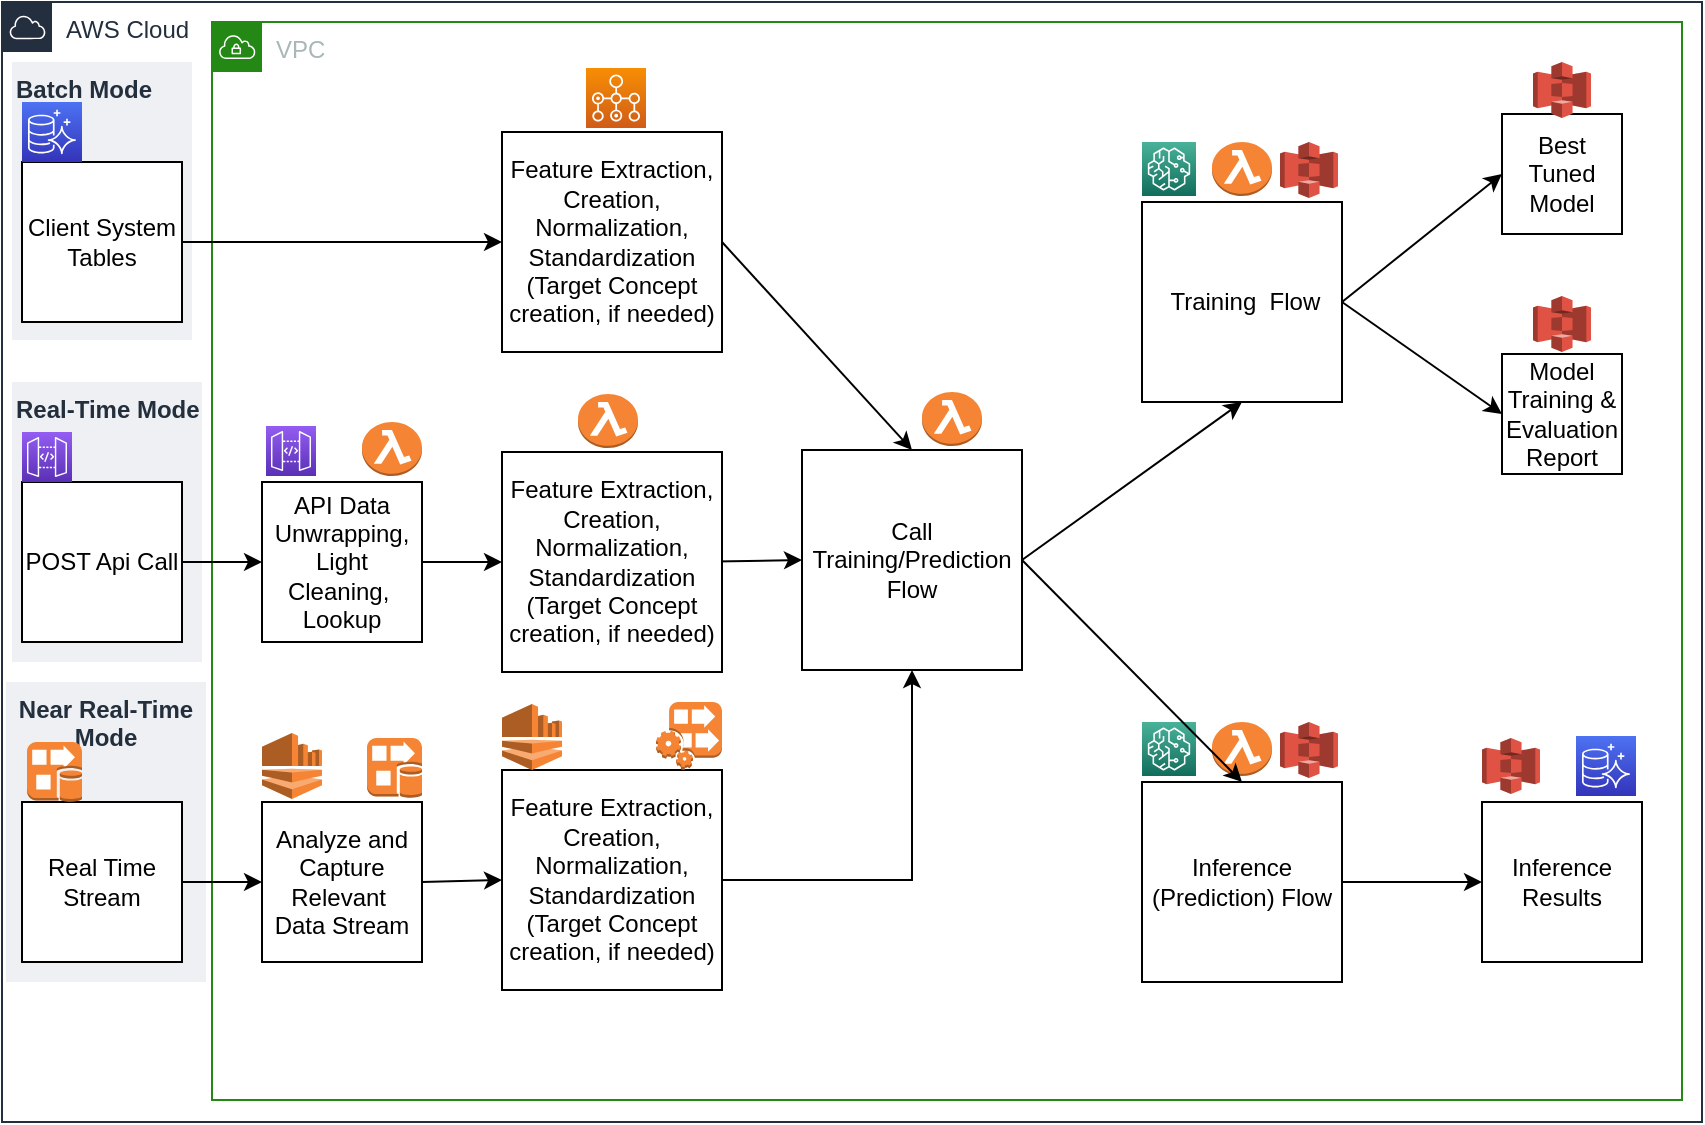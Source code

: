 <mxfile version="13.8.0" pages="3"><diagram id="Us9y9YTdM2beE_Ikb0Vm" name="High_Level_Architecture"><mxGraphModel dx="2272" dy="737" grid="1" gridSize="10" guides="1" tooltips="1" connect="1" arrows="1" fold="1" page="1" pageScale="1" pageWidth="850" pageHeight="1100" math="0" shadow="0"><root><mxCell id="0"/><mxCell id="1" parent="0"/><mxCell id="_UjCREQID3L6z_ovC45w-6" value="Near Real-Time&#10;Mode" style="fillColor=#EFF0F3;strokeColor=none;dashed=0;verticalAlign=top;fontStyle=1;fontColor=#232F3D;align=center;" vertex="1" parent="1"><mxGeometry x="-8" y="420" width="100" height="150" as="geometry"/></mxCell><mxCell id="_UjCREQID3L6z_ovC45w-5" value="Real-Time Mode" style="fillColor=#EFF0F3;strokeColor=none;dashed=0;verticalAlign=top;fontStyle=1;fontColor=#232F3D;align=left;" vertex="1" parent="1"><mxGeometry x="-5" y="270" width="95" height="140" as="geometry"/></mxCell><mxCell id="_UjCREQID3L6z_ovC45w-4" value="Batch Mode" style="fillColor=#EFF0F3;strokeColor=none;dashed=0;verticalAlign=top;fontStyle=1;fontColor=#232F3D;align=left;" vertex="1" parent="1"><mxGeometry x="-5" y="110" width="90" height="139" as="geometry"/></mxCell><mxCell id="y2u95u3pt8acTYQyImHG-38" value="" style="outlineConnect=0;fontColor=#232F3E;gradientColor=#4AB29A;gradientDirection=north;fillColor=#116D5B;strokeColor=#ffffff;dashed=0;verticalLabelPosition=bottom;verticalAlign=top;align=center;html=1;fontSize=12;fontStyle=0;aspect=fixed;shape=mxgraph.aws4.resourceIcon;resIcon=mxgraph.aws4.sagemaker;" vertex="1" parent="1"><mxGeometry x="560" y="440" width="27" height="27" as="geometry"/></mxCell><mxCell id="y2u95u3pt8acTYQyImHG-39" value="" style="outlineConnect=0;dashed=0;verticalLabelPosition=bottom;verticalAlign=top;align=center;html=1;shape=mxgraph.aws3.lambda_function;fillColor=#F58534;gradientColor=none;" vertex="1" parent="1"><mxGeometry x="595" y="440" width="30" height="27" as="geometry"/></mxCell><mxCell id="y2u95u3pt8acTYQyImHG-40" value="" style="outlineConnect=0;dashed=0;verticalLabelPosition=bottom;verticalAlign=top;align=center;html=1;shape=mxgraph.aws3.s3;fillColor=#E05243;gradientColor=none;" vertex="1" parent="1"><mxGeometry x="629" y="440" width="29" height="28" as="geometry"/></mxCell><mxCell id="y2u95u3pt8acTYQyImHG-26" value="VPC" style="points=[[0,0],[0.25,0],[0.5,0],[0.75,0],[1,0],[1,0.25],[1,0.5],[1,0.75],[1,1],[0.75,1],[0.5,1],[0.25,1],[0,1],[0,0.75],[0,0.5],[0,0.25]];outlineConnect=0;gradientColor=none;html=1;whiteSpace=wrap;fontSize=12;fontStyle=0;shape=mxgraph.aws4.group;grIcon=mxgraph.aws4.group_vpc;strokeColor=#248814;fillColor=none;verticalAlign=top;align=left;spacingLeft=30;fontColor=#AAB7B8;dashed=0;" vertex="1" parent="1"><mxGeometry x="95" y="90" width="735" height="539" as="geometry"/></mxCell><mxCell id="y2u95u3pt8acTYQyImHG-1" value="Client System Tables" style="whiteSpace=wrap;html=1;aspect=fixed;" vertex="1" parent="1"><mxGeometry y="160" width="80" height="80" as="geometry"/></mxCell><mxCell id="y2u95u3pt8acTYQyImHG-2" value="POST Api Call" style="whiteSpace=wrap;html=1;aspect=fixed;" vertex="1" parent="1"><mxGeometry y="320" width="80" height="80" as="geometry"/></mxCell><mxCell id="1w-Jisn0N2ySWZoeZB3e-7" style="edgeStyle=orthogonalEdgeStyle;rounded=0;orthogonalLoop=1;jettySize=auto;html=1;exitX=1;exitY=0.5;exitDx=0;exitDy=0;" edge="1" parent="1" source="y2u95u3pt8acTYQyImHG-3" target="1w-Jisn0N2ySWZoeZB3e-4"><mxGeometry relative="1" as="geometry"/></mxCell><mxCell id="y2u95u3pt8acTYQyImHG-3" value="Real Time Stream" style="whiteSpace=wrap;html=1;aspect=fixed;" vertex="1" parent="1"><mxGeometry y="480" width="80" height="80" as="geometry"/></mxCell><mxCell id="y2u95u3pt8acTYQyImHG-4" value="" style="endArrow=classic;html=1;exitX=1;exitY=0.5;exitDx=0;exitDy=0;entryX=0;entryY=0.5;entryDx=0;entryDy=0;" edge="1" parent="1" source="y2u95u3pt8acTYQyImHG-1" target="y2u95u3pt8acTYQyImHG-5"><mxGeometry width="50" height="50" relative="1" as="geometry"><mxPoint x="80" y="230" as="sourcePoint"/><mxPoint x="160" y="200" as="targetPoint"/></mxGeometry></mxCell><mxCell id="y2u95u3pt8acTYQyImHG-5" value="Feature Extraction, Creation, Normalization, Standardization (Target Concept creation, if needed)" style="whiteSpace=wrap;html=1;aspect=fixed;" vertex="1" parent="1"><mxGeometry x="240" y="145" width="110" height="110" as="geometry"/></mxCell><mxCell id="y2u95u3pt8acTYQyImHG-6" value="" style="endArrow=classic;html=1;exitX=1;exitY=0.5;exitDx=0;exitDy=0;" edge="1" parent="1" source="y2u95u3pt8acTYQyImHG-2"><mxGeometry width="50" height="50" relative="1" as="geometry"><mxPoint x="90" y="360" as="sourcePoint"/><mxPoint x="120" y="360" as="targetPoint"/></mxGeometry></mxCell><mxCell id="y2u95u3pt8acTYQyImHG-8" value="API Data Unwrapping,&lt;br&gt;Light Cleaning,&amp;nbsp; Lookup" style="whiteSpace=wrap;html=1;aspect=fixed;" vertex="1" parent="1"><mxGeometry x="120" y="320" width="80" height="80" as="geometry"/></mxCell><mxCell id="y2u95u3pt8acTYQyImHG-9" value="" style="endArrow=classic;html=1;exitX=1;exitY=0.5;exitDx=0;exitDy=0;" edge="1" parent="1" source="y2u95u3pt8acTYQyImHG-8"><mxGeometry width="50" height="50" relative="1" as="geometry"><mxPoint x="200" y="390" as="sourcePoint"/><mxPoint x="240" y="360" as="targetPoint"/></mxGeometry></mxCell><mxCell id="y2u95u3pt8acTYQyImHG-10" value="Feature Extraction, Creation, Normalization, Standardization" style="whiteSpace=wrap;html=1;aspect=fixed;" vertex="1" parent="1"><mxGeometry x="240" y="315" width="90" height="90" as="geometry"/></mxCell><mxCell id="y2u95u3pt8acTYQyImHG-11" value="Call Training/Prediction Flow" style="whiteSpace=wrap;html=1;aspect=fixed;" vertex="1" parent="1"><mxGeometry x="390" y="304" width="110" height="110" as="geometry"/></mxCell><mxCell id="y2u95u3pt8acTYQyImHG-12" value="" style="endArrow=classic;html=1;exitX=1;exitY=0.5;exitDx=0;exitDy=0;entryX=0.5;entryY=0;entryDx=0;entryDy=0;" edge="1" parent="1" source="y2u95u3pt8acTYQyImHG-5" target="y2u95u3pt8acTYQyImHG-11"><mxGeometry width="50" height="50" relative="1" as="geometry"><mxPoint x="350" y="200" as="sourcePoint"/><mxPoint x="400" y="150" as="targetPoint"/></mxGeometry></mxCell><mxCell id="y2u95u3pt8acTYQyImHG-13" value="" style="endArrow=classic;html=1;exitX=1;exitY=0.5;exitDx=0;exitDy=0;entryX=0;entryY=0.5;entryDx=0;entryDy=0;" edge="1" parent="1" source="y2u95u3pt8acTYQyImHG-10" target="y2u95u3pt8acTYQyImHG-11"><mxGeometry width="50" height="50" relative="1" as="geometry"><mxPoint x="330" y="390" as="sourcePoint"/><mxPoint x="380" y="340" as="targetPoint"/></mxGeometry></mxCell><mxCell id="y2u95u3pt8acTYQyImHG-14" value="&amp;nbsp;Training&amp;nbsp; Flow" style="whiteSpace=wrap;html=1;aspect=fixed;" vertex="1" parent="1"><mxGeometry x="560" y="180" width="100" height="100" as="geometry"/></mxCell><mxCell id="y2u95u3pt8acTYQyImHG-15" value="Inference (Prediction) Flow" style="whiteSpace=wrap;html=1;aspect=fixed;" vertex="1" parent="1"><mxGeometry x="560" y="470" width="100" height="100" as="geometry"/></mxCell><mxCell id="y2u95u3pt8acTYQyImHG-16" value="" style="endArrow=classic;html=1;exitX=1;exitY=0.5;exitDx=0;exitDy=0;entryX=0.5;entryY=1;entryDx=0;entryDy=0;" edge="1" parent="1" source="y2u95u3pt8acTYQyImHG-11" target="y2u95u3pt8acTYQyImHG-14"><mxGeometry width="50" height="50" relative="1" as="geometry"><mxPoint x="510" y="360" as="sourcePoint"/><mxPoint x="550" y="330" as="targetPoint"/></mxGeometry></mxCell><mxCell id="y2u95u3pt8acTYQyImHG-17" value="" style="endArrow=classic;html=1;exitX=1;exitY=0.5;exitDx=0;exitDy=0;entryX=0.5;entryY=0;entryDx=0;entryDy=0;" edge="1" parent="1" source="y2u95u3pt8acTYQyImHG-11" target="y2u95u3pt8acTYQyImHG-15"><mxGeometry width="50" height="50" relative="1" as="geometry"><mxPoint x="510" y="400" as="sourcePoint"/><mxPoint x="560" y="350" as="targetPoint"/></mxGeometry></mxCell><mxCell id="y2u95u3pt8acTYQyImHG-18" value="Best Tuned Model" style="whiteSpace=wrap;html=1;aspect=fixed;" vertex="1" parent="1"><mxGeometry x="740" y="136" width="60" height="60" as="geometry"/></mxCell><mxCell id="y2u95u3pt8acTYQyImHG-19" value="Model Training &amp;amp; Evaluation Report" style="whiteSpace=wrap;html=1;aspect=fixed;" vertex="1" parent="1"><mxGeometry x="740" y="256" width="60" height="60" as="geometry"/></mxCell><mxCell id="y2u95u3pt8acTYQyImHG-21" value="" style="endArrow=classic;html=1;exitX=1;exitY=0.5;exitDx=0;exitDy=0;entryX=0;entryY=0.5;entryDx=0;entryDy=0;" edge="1" parent="1" source="y2u95u3pt8acTYQyImHG-14" target="y2u95u3pt8acTYQyImHG-18"><mxGeometry width="50" height="50" relative="1" as="geometry"><mxPoint x="640" y="240" as="sourcePoint"/><mxPoint x="690" y="190" as="targetPoint"/></mxGeometry></mxCell><mxCell id="y2u95u3pt8acTYQyImHG-22" value="" style="endArrow=classic;html=1;exitX=1;exitY=0.5;exitDx=0;exitDy=0;entryX=0;entryY=0.5;entryDx=0;entryDy=0;" edge="1" parent="1" source="y2u95u3pt8acTYQyImHG-14" target="y2u95u3pt8acTYQyImHG-19"><mxGeometry width="50" height="50" relative="1" as="geometry"><mxPoint x="640" y="270" as="sourcePoint"/><mxPoint x="690" y="220" as="targetPoint"/></mxGeometry></mxCell><mxCell id="y2u95u3pt8acTYQyImHG-23" value="Inference Results" style="whiteSpace=wrap;html=1;aspect=fixed;" vertex="1" parent="1"><mxGeometry x="730" y="480" width="80" height="80" as="geometry"/></mxCell><mxCell id="y2u95u3pt8acTYQyImHG-24" value="" style="endArrow=classic;html=1;entryX=0;entryY=0.5;entryDx=0;entryDy=0;exitX=1;exitY=0.5;exitDx=0;exitDy=0;" edge="1" parent="1" source="y2u95u3pt8acTYQyImHG-15" target="y2u95u3pt8acTYQyImHG-23"><mxGeometry width="50" height="50" relative="1" as="geometry"><mxPoint x="640" y="540" as="sourcePoint"/><mxPoint x="690" y="490" as="targetPoint"/></mxGeometry></mxCell><mxCell id="y2u95u3pt8acTYQyImHG-27" value="Feature Extraction, Creation, Normalization, Standardization (Target Concept creation, if needed)" style="whiteSpace=wrap;html=1;aspect=fixed;" vertex="1" parent="1"><mxGeometry x="240" y="305" width="110" height="110" as="geometry"/></mxCell><mxCell id="y2u95u3pt8acTYQyImHG-28" value="" style="outlineConnect=0;fontColor=#232F3E;gradientColor=#945DF2;gradientDirection=north;fillColor=#5A30B5;strokeColor=#ffffff;dashed=0;verticalLabelPosition=bottom;verticalAlign=top;align=center;html=1;fontSize=12;fontStyle=0;aspect=fixed;shape=mxgraph.aws4.resourceIcon;resIcon=mxgraph.aws4.api_gateway;" vertex="1" parent="1"><mxGeometry x="122" y="292" width="25" height="25" as="geometry"/></mxCell><mxCell id="y2u95u3pt8acTYQyImHG-29" value="" style="outlineConnect=0;dashed=0;verticalLabelPosition=bottom;verticalAlign=top;align=center;html=1;shape=mxgraph.aws3.lambda_function;fillColor=#F58534;gradientColor=none;" vertex="1" parent="1"><mxGeometry x="170" y="290" width="30" height="27" as="geometry"/></mxCell><mxCell id="y2u95u3pt8acTYQyImHG-32" value="" style="outlineConnect=0;fontColor=#232F3E;gradientColor=#F78E04;gradientDirection=north;fillColor=#D05C17;strokeColor=#ffffff;dashed=0;verticalLabelPosition=bottom;verticalAlign=top;align=center;html=1;fontSize=12;fontStyle=0;aspect=fixed;shape=mxgraph.aws4.resourceIcon;resIcon=mxgraph.aws4.batch;" vertex="1" parent="1"><mxGeometry x="282" y="113" width="30" height="30" as="geometry"/></mxCell><mxCell id="y2u95u3pt8acTYQyImHG-33" value="" style="outlineConnect=0;dashed=0;verticalLabelPosition=bottom;verticalAlign=top;align=center;html=1;shape=mxgraph.aws3.lambda_function;fillColor=#F58534;gradientColor=none;" vertex="1" parent="1"><mxGeometry x="278" y="276" width="30" height="27" as="geometry"/></mxCell><mxCell id="y2u95u3pt8acTYQyImHG-34" value="" style="outlineConnect=0;dashed=0;verticalLabelPosition=bottom;verticalAlign=top;align=center;html=1;shape=mxgraph.aws3.lambda_function;fillColor=#F58534;gradientColor=none;" vertex="1" parent="1"><mxGeometry x="450" y="275" width="30" height="27" as="geometry"/></mxCell><mxCell id="y2u95u3pt8acTYQyImHG-35" value="" style="outlineConnect=0;fontColor=#232F3E;gradientColor=#4AB29A;gradientDirection=north;fillColor=#116D5B;strokeColor=#ffffff;dashed=0;verticalLabelPosition=bottom;verticalAlign=top;align=center;html=1;fontSize=12;fontStyle=0;aspect=fixed;shape=mxgraph.aws4.resourceIcon;resIcon=mxgraph.aws4.sagemaker;" vertex="1" parent="1"><mxGeometry x="560" y="150" width="27" height="27" as="geometry"/></mxCell><mxCell id="y2u95u3pt8acTYQyImHG-36" value="" style="outlineConnect=0;dashed=0;verticalLabelPosition=bottom;verticalAlign=top;align=center;html=1;shape=mxgraph.aws3.lambda_function;fillColor=#F58534;gradientColor=none;" vertex="1" parent="1"><mxGeometry x="595" y="150" width="30" height="27" as="geometry"/></mxCell><mxCell id="y2u95u3pt8acTYQyImHG-37" value="" style="outlineConnect=0;dashed=0;verticalLabelPosition=bottom;verticalAlign=top;align=center;html=1;shape=mxgraph.aws3.s3;fillColor=#E05243;gradientColor=none;" vertex="1" parent="1"><mxGeometry x="629" y="150" width="29" height="28" as="geometry"/></mxCell><mxCell id="y2u95u3pt8acTYQyImHG-44" value="" style="outlineConnect=0;dashed=0;verticalLabelPosition=bottom;verticalAlign=top;align=center;html=1;shape=mxgraph.aws3.s3;fillColor=#E05243;gradientColor=none;" vertex="1" parent="1"><mxGeometry x="755.5" y="110" width="29" height="28" as="geometry"/></mxCell><mxCell id="y2u95u3pt8acTYQyImHG-45" value="" style="outlineConnect=0;dashed=0;verticalLabelPosition=bottom;verticalAlign=top;align=center;html=1;shape=mxgraph.aws3.s3;fillColor=#E05243;gradientColor=none;" vertex="1" parent="1"><mxGeometry x="755.5" y="227" width="29" height="28" as="geometry"/></mxCell><mxCell id="y2u95u3pt8acTYQyImHG-46" value="" style="outlineConnect=0;fontColor=#232F3E;gradientColor=#4D72F3;gradientDirection=north;fillColor=#3334B9;strokeColor=#ffffff;dashed=0;verticalLabelPosition=bottom;verticalAlign=top;align=center;html=1;fontSize=12;fontStyle=0;aspect=fixed;shape=mxgraph.aws4.resourceIcon;resIcon=mxgraph.aws4.aurora;" vertex="1" parent="1"><mxGeometry x="777" y="447" width="30" height="30" as="geometry"/></mxCell><mxCell id="y2u95u3pt8acTYQyImHG-47" value="" style="outlineConnect=0;dashed=0;verticalLabelPosition=bottom;verticalAlign=top;align=center;html=1;shape=mxgraph.aws3.s3;fillColor=#E05243;gradientColor=none;" vertex="1" parent="1"><mxGeometry x="730" y="448" width="29" height="28" as="geometry"/></mxCell><mxCell id="1w-Jisn0N2ySWZoeZB3e-2" value="" style="outlineConnect=0;fontColor=#232F3E;gradientColor=#945DF2;gradientDirection=north;fillColor=#5A30B5;strokeColor=#ffffff;dashed=0;verticalLabelPosition=bottom;verticalAlign=top;align=center;html=1;fontSize=12;fontStyle=0;aspect=fixed;shape=mxgraph.aws4.resourceIcon;resIcon=mxgraph.aws4.api_gateway;" vertex="1" parent="1"><mxGeometry y="295" width="25" height="25" as="geometry"/></mxCell><mxCell id="1w-Jisn0N2ySWZoeZB3e-3" value="" style="outlineConnect=0;fontColor=#232F3E;gradientColor=#4D72F3;gradientDirection=north;fillColor=#3334B9;strokeColor=#ffffff;dashed=0;verticalLabelPosition=bottom;verticalAlign=top;align=center;html=1;fontSize=12;fontStyle=0;aspect=fixed;shape=mxgraph.aws4.resourceIcon;resIcon=mxgraph.aws4.aurora;" vertex="1" parent="1"><mxGeometry y="130" width="30" height="30" as="geometry"/></mxCell><mxCell id="1w-Jisn0N2ySWZoeZB3e-4" value="Analyze and Capture Relevant&amp;nbsp; Data Stream" style="whiteSpace=wrap;html=1;aspect=fixed;" vertex="1" parent="1"><mxGeometry x="120" y="480" width="80" height="80" as="geometry"/></mxCell><mxCell id="1w-Jisn0N2ySWZoeZB3e-12" style="edgeStyle=orthogonalEdgeStyle;rounded=0;orthogonalLoop=1;jettySize=auto;html=1;exitX=1;exitY=0.5;exitDx=0;exitDy=0;entryX=0.5;entryY=1;entryDx=0;entryDy=0;" edge="1" parent="1" source="1w-Jisn0N2ySWZoeZB3e-5" target="y2u95u3pt8acTYQyImHG-11"><mxGeometry relative="1" as="geometry"/></mxCell><mxCell id="1w-Jisn0N2ySWZoeZB3e-5" value="Feature Extraction, Creation, Normalization, Standardization (Target Concept creation, if needed)" style="whiteSpace=wrap;html=1;aspect=fixed;" vertex="1" parent="1"><mxGeometry x="240" y="464" width="110" height="110" as="geometry"/></mxCell><mxCell id="1w-Jisn0N2ySWZoeZB3e-14" value="" style="endArrow=classic;html=1;exitX=1;exitY=0.5;exitDx=0;exitDy=0;entryX=0;entryY=0.5;entryDx=0;entryDy=0;" edge="1" parent="1" source="1w-Jisn0N2ySWZoeZB3e-4" target="1w-Jisn0N2ySWZoeZB3e-5"><mxGeometry width="50" height="50" relative="1" as="geometry"><mxPoint x="400" y="330" as="sourcePoint"/><mxPoint x="450" y="280" as="targetPoint"/></mxGeometry></mxCell><mxCell id="1w-Jisn0N2ySWZoeZB3e-15" value="" style="outlineConnect=0;dashed=0;verticalLabelPosition=bottom;verticalAlign=top;align=center;html=1;shape=mxgraph.aws3.kinesis;fillColor=#F58534;gradientColor=none;" vertex="1" parent="1"><mxGeometry x="120" y="445.5" width="30" height="33" as="geometry"/></mxCell><mxCell id="1w-Jisn0N2ySWZoeZB3e-16" value="" style="outlineConnect=0;dashed=0;verticalLabelPosition=bottom;verticalAlign=top;align=center;html=1;shape=mxgraph.aws3.kinesis;fillColor=#F58534;gradientColor=none;" vertex="1" parent="1"><mxGeometry x="240" y="431" width="30" height="33" as="geometry"/></mxCell><mxCell id="1w-Jisn0N2ySWZoeZB3e-17" value="" style="outlineConnect=0;dashed=0;verticalLabelPosition=bottom;verticalAlign=top;align=center;html=1;shape=mxgraph.aws3.kinesis_firehose;fillColor=#F58534;gradientColor=none;" vertex="1" parent="1"><mxGeometry x="2.5" y="450" width="27.5" height="30" as="geometry"/></mxCell><mxCell id="1w-Jisn0N2ySWZoeZB3e-19" value="" style="outlineConnect=0;dashed=0;verticalLabelPosition=bottom;verticalAlign=top;align=center;html=1;shape=mxgraph.aws3.kinesis_firehose;fillColor=#F58534;gradientColor=none;" vertex="1" parent="1"><mxGeometry x="172.5" y="448" width="27.5" height="30" as="geometry"/></mxCell><mxCell id="1w-Jisn0N2ySWZoeZB3e-20" value="" style="outlineConnect=0;dashed=0;verticalLabelPosition=bottom;verticalAlign=top;align=center;html=1;shape=mxgraph.aws3.kinesis_analytics;fillColor=#F58534;gradientColor=none;" vertex="1" parent="1"><mxGeometry x="317" y="430" width="33" height="34" as="geometry"/></mxCell><mxCell id="y2u95u3pt8acTYQyImHG-25" value="AWS Cloud" style="points=[[0,0],[0.25,0],[0.5,0],[0.75,0],[1,0],[1,0.25],[1,0.5],[1,0.75],[1,1],[0.75,1],[0.5,1],[0.25,1],[0,1],[0,0.75],[0,0.5],[0,0.25]];outlineConnect=0;gradientColor=none;html=1;whiteSpace=wrap;fontSize=12;fontStyle=0;shape=mxgraph.aws4.group;grIcon=mxgraph.aws4.group_aws_cloud;strokeColor=#232F3E;fillColor=none;verticalAlign=top;align=left;spacingLeft=30;fontColor=#232F3E;dashed=0;" vertex="1" parent="1"><mxGeometry x="-10" y="80" width="850" height="560" as="geometry"/></mxCell></root></mxGraphModel></diagram><diagram id="s4cKC1AsX5gR9-X_RjWX" name="Training_Flow"><mxGraphModel dx="1422" dy="737" grid="1" gridSize="10" guides="1" tooltips="1" connect="1" arrows="1" fold="1" page="1" pageScale="1" pageWidth="850" pageHeight="1100" math="0" shadow="0"><root><mxCell id="oDVR3FgjN52lTFMu-D5q-0"/><mxCell id="oDVR3FgjN52lTFMu-D5q-1" parent="oDVR3FgjN52lTFMu-D5q-0"/><mxCell id="EOnoh6C6-M6o1zd1Qiv3-0" value="AWS Cloud" style="points=[[0,0],[0.25,0],[0.5,0],[0.75,0],[1,0],[1,0.25],[1,0.5],[1,0.75],[1,1],[0.75,1],[0.5,1],[0.25,1],[0,1],[0,0.75],[0,0.5],[0,0.25]];outlineConnect=0;gradientColor=none;html=1;whiteSpace=wrap;fontSize=12;fontStyle=0;shape=mxgraph.aws4.group;grIcon=mxgraph.aws4.group_aws_cloud_alt;strokeColor=#232F3E;fillColor=none;verticalAlign=top;align=left;spacingLeft=30;fontColor=#232F3E;dashed=0;" vertex="1" parent="oDVR3FgjN52lTFMu-D5q-1"><mxGeometry x="140" width="708" height="820" as="geometry"/></mxCell><mxCell id="gKdf2orZ30HOAZsSfZEj-48" value="VPC" style="points=[[0,0],[0.25,0],[0.5,0],[0.75,0],[1,0],[1,0.25],[1,0.5],[1,0.75],[1,1],[0.75,1],[0.5,1],[0.25,1],[0,1],[0,0.75],[0,0.5],[0,0.25]];outlineConnect=0;gradientColor=none;html=1;whiteSpace=wrap;fontSize=12;fontStyle=0;shape=mxgraph.aws4.group;grIcon=mxgraph.aws4.group_vpc;strokeColor=#248814;fillColor=none;verticalAlign=top;align=left;spacingLeft=30;fontColor=#AAB7B8;dashed=0;" vertex="1" parent="oDVR3FgjN52lTFMu-D5q-1"><mxGeometry x="149" y="30" width="690" height="776" as="geometry"/></mxCell><mxCell id="gKdf2orZ30HOAZsSfZEj-50" value="AWS Step Functions workflow" style="points=[[0,0],[0.25,0],[0.5,0],[0.75,0],[1,0],[1,0.25],[1,0.5],[1,0.75],[1,1],[0.75,1],[0.5,1],[0.25,1],[0,1],[0,0.75],[0,0.5],[0,0.25]];outlineConnect=0;gradientColor=none;html=1;whiteSpace=wrap;fontSize=12;fontStyle=0;shape=mxgraph.aws4.group;grIcon=mxgraph.aws4.group_aws_step_functions_workflow;strokeColor=#CD2264;fillColor=none;verticalAlign=top;align=left;spacingLeft=30;fontColor=#CD2264;dashed=0;" vertex="1" parent="oDVR3FgjN52lTFMu-D5q-1"><mxGeometry x="339" y="86" width="401" height="690" as="geometry"/></mxCell><mxCell id="MCl7Su2pipGwd4twF6H2-0" value="Processed Feature&amp;nbsp; &amp;nbsp; Files" style="whiteSpace=wrap;html=1;aspect=fixed;" vertex="1" parent="oDVR3FgjN52lTFMu-D5q-1"><mxGeometry x="160" y="96" width="80" height="80" as="geometry"/></mxCell><mxCell id="tTsMQqeHUU8gX5ubBNfT-2" value="Call Training Cycle" style="rounded=0;whiteSpace=wrap;html=1;" vertex="1" parent="oDVR3FgjN52lTFMu-D5q-1"><mxGeometry x="359" y="40" width="240" height="40" as="geometry"/></mxCell><mxCell id="tTsMQqeHUU8gX5ubBNfT-4" value="Prepare Feature File for Model Training&amp;nbsp;&lt;br&gt;(Train/Test/Validation Split, Basic Statistics, Sub-Sampling)" style="rounded=0;whiteSpace=wrap;html=1;" vertex="1" parent="oDVR3FgjN52lTFMu-D5q-1"><mxGeometry x="359" y="116" width="240" height="40" as="geometry"/></mxCell><mxCell id="tTsMQqeHUU8gX5ubBNfT-5" value="" style="endArrow=classic;html=1;exitX=0.5;exitY=1;exitDx=0;exitDy=0;" edge="1" parent="oDVR3FgjN52lTFMu-D5q-1" source="tTsMQqeHUU8gX5ubBNfT-2" target="tTsMQqeHUU8gX5ubBNfT-4"><mxGeometry width="50" height="50" relative="1" as="geometry"><mxPoint x="399" y="386" as="sourcePoint"/><mxPoint x="449" y="336" as="targetPoint"/></mxGeometry></mxCell><mxCell id="tTsMQqeHUU8gX5ubBNfT-13" value="Handle Class Imbalance" style="rounded=0;whiteSpace=wrap;html=1;" vertex="1" parent="oDVR3FgjN52lTFMu-D5q-1"><mxGeometry x="359" y="176" width="240" height="40" as="geometry"/></mxCell><mxCell id="tTsMQqeHUU8gX5ubBNfT-14" value="" style="endArrow=classic;html=1;exitX=0.5;exitY=1;exitDx=0;exitDy=0;" edge="1" parent="oDVR3FgjN52lTFMu-D5q-1" source="tTsMQqeHUU8gX5ubBNfT-4" target="tTsMQqeHUU8gX5ubBNfT-13"><mxGeometry width="50" height="50" relative="1" as="geometry"><mxPoint x="449" y="196" as="sourcePoint"/><mxPoint x="499" y="146" as="targetPoint"/></mxGeometry></mxCell><mxCell id="tTsMQqeHUU8gX5ubBNfT-15" value="Feature Ranking &amp;amp; Feature Selection" style="rounded=0;whiteSpace=wrap;html=1;" vertex="1" parent="oDVR3FgjN52lTFMu-D5q-1"><mxGeometry x="359" y="236" width="240" height="40" as="geometry"/></mxCell><mxCell id="tTsMQqeHUU8gX5ubBNfT-16" value="" style="endArrow=classic;html=1;exitX=0.5;exitY=1;exitDx=0;exitDy=0;" edge="1" parent="oDVR3FgjN52lTFMu-D5q-1" source="tTsMQqeHUU8gX5ubBNfT-13" target="tTsMQqeHUU8gX5ubBNfT-15"><mxGeometry width="50" height="50" relative="1" as="geometry"><mxPoint x="449" y="266" as="sourcePoint"/><mxPoint x="499" y="216" as="targetPoint"/></mxGeometry></mxCell><mxCell id="tTsMQqeHUU8gX5ubBNfT-17" value="Feature Rank Report&lt;br&gt;" style="whiteSpace=wrap;html=1;aspect=fixed;" vertex="1" parent="oDVR3FgjN52lTFMu-D5q-1"><mxGeometry x="758" y="225" width="61" height="61" as="geometry"/></mxCell><mxCell id="gKdf2orZ30HOAZsSfZEj-1" value="" style="endArrow=classic;html=1;entryX=0;entryY=0.5;entryDx=0;entryDy=0;exitX=1;exitY=0.5;exitDx=0;exitDy=0;" edge="1" parent="oDVR3FgjN52lTFMu-D5q-1" source="tTsMQqeHUU8gX5ubBNfT-15" target="tTsMQqeHUU8gX5ubBNfT-17"><mxGeometry width="50" height="50" relative="1" as="geometry"><mxPoint x="599" y="286" as="sourcePoint"/><mxPoint x="649" y="236" as="targetPoint"/></mxGeometry></mxCell><mxCell id="gKdf2orZ30HOAZsSfZEj-2" value="" style="fillColor=none;strokeColor=#5A6C86;dashed=1;verticalAlign=top;fontStyle=0;fontColor=#5A6C86;" vertex="1" parent="oDVR3FgjN52lTFMu-D5q-1"><mxGeometry x="359" y="301" width="240" height="140" as="geometry"/></mxCell><mxCell id="gKdf2orZ30HOAZsSfZEj-3" value="Hyper Parameter Tuning" style="rounded=0;whiteSpace=wrap;html=1;" vertex="1" parent="oDVR3FgjN52lTFMu-D5q-1"><mxGeometry x="369" y="336" width="220" height="40" as="geometry"/></mxCell><mxCell id="gKdf2orZ30HOAZsSfZEj-4" value="Evaluate Trained Model on Validation Data" style="rounded=0;whiteSpace=wrap;html=1;" vertex="1" parent="oDVR3FgjN52lTFMu-D5q-1"><mxGeometry x="369" y="396" width="220" height="40" as="geometry"/></mxCell><mxCell id="gKdf2orZ30HOAZsSfZEj-5" value="" style="endArrow=classic;html=1;entryX=0.413;entryY=-0.007;entryDx=0;entryDy=0;entryPerimeter=0;" edge="1" parent="oDVR3FgjN52lTFMu-D5q-1" source="tTsMQqeHUU8gX5ubBNfT-15" target="gKdf2orZ30HOAZsSfZEj-10"><mxGeometry width="50" height="50" relative="1" as="geometry"><mxPoint x="479" y="326" as="sourcePoint"/><mxPoint x="529" y="276" as="targetPoint"/></mxGeometry></mxCell><mxCell id="gKdf2orZ30HOAZsSfZEj-7" value="" style="fillColor=none;strokeColor=#5A6C86;dashed=1;verticalAlign=top;fontStyle=0;fontColor=#5A6C86;" vertex="1" parent="oDVR3FgjN52lTFMu-D5q-1"><mxGeometry x="369" y="308" width="240" height="140" as="geometry"/></mxCell><mxCell id="gKdf2orZ30HOAZsSfZEj-8" value="Hyper Parameter Tuning" style="rounded=0;whiteSpace=wrap;html=1;" vertex="1" parent="oDVR3FgjN52lTFMu-D5q-1"><mxGeometry x="379" y="346" width="220" height="40" as="geometry"/></mxCell><mxCell id="gKdf2orZ30HOAZsSfZEj-9" value="Evaluate Trained Model on Validation Data" style="rounded=0;whiteSpace=wrap;html=1;" vertex="1" parent="oDVR3FgjN52lTFMu-D5q-1"><mxGeometry x="379" y="406" width="220" height="40" as="geometry"/></mxCell><mxCell id="gKdf2orZ30HOAZsSfZEj-10" value="Best Model Selection" style="fillColor=none;strokeColor=#5A6C86;dashed=1;verticalAlign=top;fontStyle=0;fontColor=#5A6C86;" vertex="1" parent="oDVR3FgjN52lTFMu-D5q-1"><mxGeometry x="379" y="316" width="240" height="150" as="geometry"/></mxCell><mxCell id="gKdf2orZ30HOAZsSfZEj-11" value="Hyper Parameter Tuning" style="rounded=0;whiteSpace=wrap;html=1;" vertex="1" parent="oDVR3FgjN52lTFMu-D5q-1"><mxGeometry x="389" y="356" width="220" height="40" as="geometry"/></mxCell><mxCell id="gKdf2orZ30HOAZsSfZEj-12" value="Evaluate Trained Model on Test Data" style="rounded=0;whiteSpace=wrap;html=1;" vertex="1" parent="oDVR3FgjN52lTFMu-D5q-1"><mxGeometry x="389" y="416" width="220" height="40" as="geometry"/></mxCell><mxCell id="gKdf2orZ30HOAZsSfZEj-13" value="Model Training Report" style="whiteSpace=wrap;html=1;aspect=fixed;" vertex="1" parent="oDVR3FgjN52lTFMu-D5q-1"><mxGeometry x="760" y="354" width="60" height="60" as="geometry"/></mxCell><mxCell id="gKdf2orZ30HOAZsSfZEj-15" value="Deploy New Trained Model ?" style="rhombus;whiteSpace=wrap;html=1;" vertex="1" parent="oDVR3FgjN52lTFMu-D5q-1"><mxGeometry x="426" y="556" width="110" height="100" as="geometry"/></mxCell><mxCell id="gKdf2orZ30HOAZsSfZEj-21" value="Production Model Matrix" style="whiteSpace=wrap;html=1;aspect=fixed;" vertex="1" parent="oDVR3FgjN52lTFMu-D5q-1"><mxGeometry x="160" y="565" width="80" height="80" as="geometry"/></mxCell><mxCell id="gKdf2orZ30HOAZsSfZEj-23" value="Evaluate Selected Best Model on Validation Dataset" style="rounded=0;whiteSpace=wrap;html=1;" vertex="1" parent="oDVR3FgjN52lTFMu-D5q-1"><mxGeometry x="359" y="496" width="240" height="40" as="geometry"/></mxCell><mxCell id="gKdf2orZ30HOAZsSfZEj-24" value="" style="endArrow=classic;html=1;exitX=0.417;exitY=1;exitDx=0;exitDy=0;exitPerimeter=0;" edge="1" parent="oDVR3FgjN52lTFMu-D5q-1" source="gKdf2orZ30HOAZsSfZEj-10" target="gKdf2orZ30HOAZsSfZEj-23"><mxGeometry width="50" height="50" relative="1" as="geometry"><mxPoint x="459" y="506" as="sourcePoint"/><mxPoint x="509" y="456" as="targetPoint"/></mxGeometry></mxCell><mxCell id="gKdf2orZ30HOAZsSfZEj-25" value="" style="endArrow=classic;html=1;exitX=0.5;exitY=1;exitDx=0;exitDy=0;" edge="1" parent="oDVR3FgjN52lTFMu-D5q-1" source="gKdf2orZ30HOAZsSfZEj-23" target="gKdf2orZ30HOAZsSfZEj-15"><mxGeometry width="50" height="50" relative="1" as="geometry"><mxPoint x="459" y="586" as="sourcePoint"/><mxPoint x="509" y="536" as="targetPoint"/></mxGeometry></mxCell><mxCell id="gKdf2orZ30HOAZsSfZEj-26" value="Send Notification" style="whiteSpace=wrap;html=1;aspect=fixed;" vertex="1" parent="oDVR3FgjN52lTFMu-D5q-1"><mxGeometry x="636" y="566" width="80" height="80" as="geometry"/></mxCell><mxCell id="gKdf2orZ30HOAZsSfZEj-39" value="" style="endArrow=classic;html=1;entryX=0;entryY=0.5;entryDx=0;entryDy=0;" edge="1" parent="oDVR3FgjN52lTFMu-D5q-1" target="gKdf2orZ30HOAZsSfZEj-26"><mxGeometry relative="1" as="geometry"><mxPoint x="539" y="606" as="sourcePoint"/><mxPoint x="619" y="606" as="targetPoint"/></mxGeometry></mxCell><mxCell id="gKdf2orZ30HOAZsSfZEj-40" value="NO" style="edgeLabel;resizable=0;html=1;align=center;verticalAlign=middle;" connectable="0" vertex="1" parent="gKdf2orZ30HOAZsSfZEj-39"><mxGeometry relative="1" as="geometry"/></mxCell><mxCell id="gKdf2orZ30HOAZsSfZEj-41" value="Archive Current Production Model, Deploy Trained Model to Production, Save New Trained Model Matrix and Details&amp;nbsp;" style="rounded=0;whiteSpace=wrap;html=1;" vertex="1" parent="oDVR3FgjN52lTFMu-D5q-1"><mxGeometry x="359" y="696" width="240" height="40" as="geometry"/></mxCell><mxCell id="gKdf2orZ30HOAZsSfZEj-42" value="" style="endArrow=classic;html=1;entryX=0.5;entryY=0;entryDx=0;entryDy=0;exitX=0.5;exitY=1;exitDx=0;exitDy=0;" edge="1" parent="oDVR3FgjN52lTFMu-D5q-1" source="gKdf2orZ30HOAZsSfZEj-15" target="gKdf2orZ30HOAZsSfZEj-41"><mxGeometry relative="1" as="geometry"><mxPoint x="429" y="656" as="sourcePoint"/><mxPoint x="529" y="656" as="targetPoint"/></mxGeometry></mxCell><mxCell id="gKdf2orZ30HOAZsSfZEj-43" value="YES" style="edgeLabel;resizable=0;html=1;align=center;verticalAlign=middle;" connectable="0" vertex="1" parent="gKdf2orZ30HOAZsSfZEj-42"><mxGeometry relative="1" as="geometry"/></mxCell><mxCell id="gKdf2orZ30HOAZsSfZEj-44" value="New Trained Production Model" style="whiteSpace=wrap;html=1;aspect=fixed;" vertex="1" parent="oDVR3FgjN52lTFMu-D5q-1"><mxGeometry x="756" y="616" width="70" height="70" as="geometry"/></mxCell><mxCell id="gKdf2orZ30HOAZsSfZEj-45" value="New Trained Production Model Details" style="whiteSpace=wrap;html=1;aspect=fixed;" vertex="1" parent="oDVR3FgjN52lTFMu-D5q-1"><mxGeometry x="761" y="724" width="70" height="70" as="geometry"/></mxCell><mxCell id="gKdf2orZ30HOAZsSfZEj-46" value="" style="endArrow=classic;html=1;entryX=0.873;entryY=0.802;entryDx=0;entryDy=0;entryPerimeter=0;exitX=1;exitY=0.5;exitDx=0;exitDy=0;exitPerimeter=0;" edge="1" parent="oDVR3FgjN52lTFMu-D5q-1" source="gKdf2orZ30HOAZsSfZEj-41"><mxGeometry width="50" height="50" relative="1" as="geometry"><mxPoint x="599" y="708" as="sourcePoint"/><mxPoint x="757.084" y="649.6" as="targetPoint"/></mxGeometry></mxCell><mxCell id="gKdf2orZ30HOAZsSfZEj-47" value="" style="endArrow=classic;html=1;entryX=0;entryY=0.5;entryDx=0;entryDy=0;" edge="1" parent="oDVR3FgjN52lTFMu-D5q-1" target="gKdf2orZ30HOAZsSfZEj-45"><mxGeometry width="50" height="50" relative="1" as="geometry"><mxPoint x="599" y="716" as="sourcePoint"/><mxPoint x="649" y="698" as="targetPoint"/></mxGeometry></mxCell><mxCell id="gKdf2orZ30HOAZsSfZEj-49" value="" style="endArrow=classic;html=1;entryX=0;entryY=0.5;entryDx=0;entryDy=0;" edge="1" parent="oDVR3FgjN52lTFMu-D5q-1" target="gKdf2orZ30HOAZsSfZEj-13"><mxGeometry width="50" height="50" relative="1" as="geometry"><mxPoint x="619" y="384" as="sourcePoint"/><mxPoint x="669" y="376" as="targetPoint"/></mxGeometry></mxCell><mxCell id="gKdf2orZ30HOAZsSfZEj-51" value="" style="fillColor=none;strokeColor=#5A6C86;dashed=1;verticalAlign=top;fontStyle=0;fontColor=#5A6C86;" vertex="1" parent="oDVR3FgjN52lTFMu-D5q-1"><mxGeometry x="369" y="308" width="240" height="140" as="geometry"/></mxCell><mxCell id="gKdf2orZ30HOAZsSfZEj-52" value="" style="fillColor=none;strokeColor=#5A6C86;dashed=1;verticalAlign=top;fontStyle=0;fontColor=#5A6C86;" vertex="1" parent="oDVR3FgjN52lTFMu-D5q-1"><mxGeometry x="359" y="301" width="240" height="140" as="geometry"/></mxCell><mxCell id="gKdf2orZ30HOAZsSfZEj-53" value="Best Model Selection" style="fillColor=none;strokeColor=#5A6C86;dashed=1;verticalAlign=top;fontStyle=0;fontColor=#5A6C86;" vertex="1" parent="oDVR3FgjN52lTFMu-D5q-1"><mxGeometry x="379" y="316" width="240" height="150" as="geometry"/></mxCell><mxCell id="f3TnYNAt119hUu4zhSEO-0" value="" style="outlineConnect=0;dashed=0;verticalLabelPosition=bottom;verticalAlign=top;align=center;html=1;shape=mxgraph.aws3.lambda_function;fillColor=#F58534;gradientColor=none;" vertex="1" parent="oDVR3FgjN52lTFMu-D5q-1"><mxGeometry x="585.5" y="30" width="30" height="27" as="geometry"/></mxCell><mxCell id="f3TnYNAt119hUu4zhSEO-1" value="" style="outlineConnect=0;fontColor=#232F3E;gradientColor=#4AB29A;gradientDirection=north;fillColor=#116D5B;strokeColor=#ffffff;dashed=0;verticalLabelPosition=bottom;verticalAlign=top;align=center;html=1;fontSize=12;fontStyle=0;aspect=fixed;shape=mxgraph.aws4.resourceIcon;resIcon=mxgraph.aws4.sagemaker;" vertex="1" parent="oDVR3FgjN52lTFMu-D5q-1"><mxGeometry x="587" y="166" width="27" height="27" as="geometry"/></mxCell><mxCell id="f3TnYNAt119hUu4zhSEO-2" value="" style="outlineConnect=0;dashed=0;verticalLabelPosition=bottom;verticalAlign=top;align=center;html=1;shape=mxgraph.aws3.s3;fillColor=#E05243;gradientColor=none;" vertex="1" parent="oDVR3FgjN52lTFMu-D5q-1"><mxGeometry x="169" y="538" width="29" height="28" as="geometry"/></mxCell><mxCell id="f3TnYNAt119hUu4zhSEO-3" value="" style="outlineConnect=0;fontColor=#232F3E;gradientColor=#4AB29A;gradientDirection=north;fillColor=#116D5B;strokeColor=#ffffff;dashed=0;verticalLabelPosition=bottom;verticalAlign=top;align=center;html=1;fontSize=12;fontStyle=0;aspect=fixed;shape=mxgraph.aws4.resourceIcon;resIcon=mxgraph.aws4.sagemaker;" vertex="1" parent="oDVR3FgjN52lTFMu-D5q-1"><mxGeometry x="586" y="96" width="27" height="27" as="geometry"/></mxCell><mxCell id="f3TnYNAt119hUu4zhSEO-4" value="" style="outlineConnect=0;fontColor=#232F3E;gradientColor=#4AB29A;gradientDirection=north;fillColor=#116D5B;strokeColor=#ffffff;dashed=0;verticalLabelPosition=bottom;verticalAlign=top;align=center;html=1;fontSize=12;fontStyle=0;aspect=fixed;shape=mxgraph.aws4.resourceIcon;resIcon=mxgraph.aws4.sagemaker;" vertex="1" parent="oDVR3FgjN52lTFMu-D5q-1"><mxGeometry x="587" y="225" width="27" height="27" as="geometry"/></mxCell><mxCell id="f3TnYNAt119hUu4zhSEO-5" value="" style="outlineConnect=0;fontColor=#232F3E;gradientColor=#4AB29A;gradientDirection=north;fillColor=#116D5B;strokeColor=#ffffff;dashed=0;verticalLabelPosition=bottom;verticalAlign=top;align=center;html=1;fontSize=12;fontStyle=0;aspect=fixed;shape=mxgraph.aws4.resourceIcon;resIcon=mxgraph.aws4.sagemaker;" vertex="1" parent="oDVR3FgjN52lTFMu-D5q-1"><mxGeometry x="592" y="289" width="27" height="27" as="geometry"/></mxCell><mxCell id="f3TnYNAt119hUu4zhSEO-6" value="" style="outlineConnect=0;fontColor=#232F3E;gradientColor=#4AB29A;gradientDirection=north;fillColor=#116D5B;strokeColor=#ffffff;dashed=0;verticalLabelPosition=bottom;verticalAlign=top;align=center;html=1;fontSize=12;fontStyle=0;aspect=fixed;shape=mxgraph.aws4.resourceIcon;resIcon=mxgraph.aws4.sagemaker;" vertex="1" parent="oDVR3FgjN52lTFMu-D5q-1"><mxGeometry x="592" y="476" width="27" height="27" as="geometry"/></mxCell><mxCell id="f3TnYNAt119hUu4zhSEO-7" value="" style="outlineConnect=0;dashed=0;verticalLabelPosition=bottom;verticalAlign=top;align=center;html=1;shape=mxgraph.aws3.lambda_function;fillColor=#F58534;gradientColor=none;" vertex="1" parent="oDVR3FgjN52lTFMu-D5q-1"><mxGeometry x="489" y="556" width="30" height="27" as="geometry"/></mxCell><mxCell id="f3TnYNAt119hUu4zhSEO-8" value="" style="outlineConnect=0;dashed=0;verticalLabelPosition=bottom;verticalAlign=top;align=center;html=1;shape=mxgraph.aws3.lambda_function;fillColor=#F58534;gradientColor=none;" vertex="1" parent="oDVR3FgjN52lTFMu-D5q-1"><mxGeometry x="590.5" y="669" width="30" height="27" as="geometry"/></mxCell><mxCell id="f3TnYNAt119hUu4zhSEO-9" value="" style="outlineConnect=0;fontColor=#232F3E;gradientColor=#4AB29A;gradientDirection=north;fillColor=#116D5B;strokeColor=#ffffff;dashed=0;verticalLabelPosition=bottom;verticalAlign=top;align=center;html=1;fontSize=12;fontStyle=0;aspect=fixed;shape=mxgraph.aws4.resourceIcon;resIcon=mxgraph.aws4.sagemaker;" vertex="1" parent="oDVR3FgjN52lTFMu-D5q-1"><mxGeometry x="559" y="669" width="27" height="27" as="geometry"/></mxCell><mxCell id="f3TnYNAt119hUu4zhSEO-10" value="" style="outlineConnect=0;dashed=0;verticalLabelPosition=bottom;verticalAlign=top;align=center;html=1;shape=mxgraph.aws3.ses;fillColor=#D9A741;gradientColor=none;" vertex="1" parent="oDVR3FgjN52lTFMu-D5q-1"><mxGeometry x="699" y="554" width="30" height="31" as="geometry"/></mxCell><mxCell id="f3TnYNAt119hUu4zhSEO-11" value="" style="outlineConnect=0;dashed=0;verticalLabelPosition=bottom;verticalAlign=top;align=center;html=1;shape=mxgraph.aws3.s3;fillColor=#E05243;gradientColor=none;" vertex="1" parent="oDVR3FgjN52lTFMu-D5q-1"><mxGeometry x="149" y="76" width="29" height="28" as="geometry"/></mxCell><mxCell id="f3TnYNAt119hUu4zhSEO-12" value="" style="outlineConnect=0;fontColor=#232F3E;gradientColor=#4D72F3;gradientDirection=north;fillColor=#3334B9;strokeColor=#ffffff;dashed=0;verticalLabelPosition=bottom;verticalAlign=top;align=center;html=1;fontSize=12;fontStyle=0;aspect=fixed;shape=mxgraph.aws4.resourceIcon;resIcon=mxgraph.aws4.aurora;" vertex="1" parent="oDVR3FgjN52lTFMu-D5q-1"><mxGeometry x="206" y="538" width="28" height="28" as="geometry"/></mxCell><mxCell id="f3TnYNAt119hUu4zhSEO-13" value="" style="outlineConnect=0;dashed=0;verticalLabelPosition=bottom;verticalAlign=top;align=center;html=1;shape=mxgraph.aws3.s3;fillColor=#E05243;gradientColor=none;" vertex="1" parent="oDVR3FgjN52lTFMu-D5q-1"><mxGeometry x="761" y="589" width="29" height="28" as="geometry"/></mxCell><mxCell id="f3TnYNAt119hUu4zhSEO-14" value="" style="outlineConnect=0;fontColor=#232F3E;gradientColor=#4AB29A;gradientDirection=north;fillColor=#116D5B;strokeColor=#ffffff;dashed=0;verticalLabelPosition=bottom;verticalAlign=top;align=center;html=1;fontSize=12;fontStyle=0;aspect=fixed;shape=mxgraph.aws4.resourceIcon;resIcon=mxgraph.aws4.sagemaker;" vertex="1" parent="oDVR3FgjN52lTFMu-D5q-1"><mxGeometry x="799" y="589" width="27" height="27" as="geometry"/></mxCell><mxCell id="f3TnYNAt119hUu4zhSEO-15" value="" style="outlineConnect=0;dashed=0;verticalLabelPosition=bottom;verticalAlign=top;align=center;html=1;shape=mxgraph.aws3.s3;fillColor=#E05243;gradientColor=none;" vertex="1" parent="oDVR3FgjN52lTFMu-D5q-1"><mxGeometry x="761" y="696" width="29" height="28" as="geometry"/></mxCell><mxCell id="f3TnYNAt119hUu4zhSEO-16" value="" style="outlineConnect=0;fontColor=#232F3E;gradientColor=#4D72F3;gradientDirection=north;fillColor=#3334B9;strokeColor=#ffffff;dashed=0;verticalLabelPosition=bottom;verticalAlign=top;align=center;html=1;fontSize=12;fontStyle=0;aspect=fixed;shape=mxgraph.aws4.resourceIcon;resIcon=mxgraph.aws4.aurora;" vertex="1" parent="oDVR3FgjN52lTFMu-D5q-1"><mxGeometry x="798" y="696" width="28" height="28" as="geometry"/></mxCell><mxCell id="f3TnYNAt119hUu4zhSEO-17" value="" style="outlineConnect=0;dashed=0;verticalLabelPosition=bottom;verticalAlign=top;align=center;html=1;shape=mxgraph.aws3.s3;fillColor=#E05243;gradientColor=none;" vertex="1" parent="oDVR3FgjN52lTFMu-D5q-1"><mxGeometry x="758" y="328" width="29" height="28" as="geometry"/></mxCell><mxCell id="f3TnYNAt119hUu4zhSEO-18" value="" style="outlineConnect=0;fontColor=#232F3E;gradientColor=#4D72F3;gradientDirection=north;fillColor=#3334B9;strokeColor=#ffffff;dashed=0;verticalLabelPosition=bottom;verticalAlign=top;align=center;html=1;fontSize=12;fontStyle=0;aspect=fixed;shape=mxgraph.aws4.resourceIcon;resIcon=mxgraph.aws4.aurora;" vertex="1" parent="oDVR3FgjN52lTFMu-D5q-1"><mxGeometry x="795" y="328" width="28" height="28" as="geometry"/></mxCell><mxCell id="f3TnYNAt119hUu4zhSEO-19" value="" style="outlineConnect=0;dashed=0;verticalLabelPosition=bottom;verticalAlign=top;align=center;html=1;shape=mxgraph.aws3.s3;fillColor=#E05243;gradientColor=none;" vertex="1" parent="oDVR3FgjN52lTFMu-D5q-1"><mxGeometry x="758" y="197" width="29" height="28" as="geometry"/></mxCell><mxCell id="f3TnYNAt119hUu4zhSEO-20" value="" style="outlineConnect=0;fontColor=#232F3E;gradientColor=#4D72F3;gradientDirection=north;fillColor=#3334B9;strokeColor=#ffffff;dashed=0;verticalLabelPosition=bottom;verticalAlign=top;align=center;html=1;fontSize=12;fontStyle=0;aspect=fixed;shape=mxgraph.aws4.resourceIcon;resIcon=mxgraph.aws4.aurora;" vertex="1" parent="oDVR3FgjN52lTFMu-D5q-1"><mxGeometry x="795" y="197" width="28" height="28" as="geometry"/></mxCell><mxCell id="f3TnYNAt119hUu4zhSEO-21" value="" style="outlineConnect=0;dashed=0;verticalLabelPosition=bottom;verticalAlign=top;align=center;html=1;shape=mxgraph.aws3.s3;fillColor=#E05243;gradientColor=none;" vertex="1" parent="oDVR3FgjN52lTFMu-D5q-1"><mxGeometry x="519" y="668" width="29" height="28" as="geometry"/></mxCell><mxCell id="Ph-K38VoXxtF-4kvJq7_-1" value="" style="endArrow=none;dashed=1;html=1;exitX=1;exitY=0.5;exitDx=0;exitDy=0;entryX=0;entryY=0.5;entryDx=0;entryDy=0;" edge="1" parent="oDVR3FgjN52lTFMu-D5q-1" source="MCl7Su2pipGwd4twF6H2-0" target="tTsMQqeHUU8gX5ubBNfT-4"><mxGeometry width="50" height="50" relative="1" as="geometry"><mxPoint x="240" y="160" as="sourcePoint"/><mxPoint x="290" y="110" as="targetPoint"/></mxGeometry></mxCell><mxCell id="Ph-K38VoXxtF-4kvJq7_-2" value="" style="endArrow=none;dashed=1;html=1;exitX=1;exitY=0.5;exitDx=0;exitDy=0;" edge="1" parent="oDVR3FgjN52lTFMu-D5q-1" source="gKdf2orZ30HOAZsSfZEj-21" target="gKdf2orZ30HOAZsSfZEj-15"><mxGeometry width="50" height="50" relative="1" as="geometry"><mxPoint x="250" y="630" as="sourcePoint"/><mxPoint x="300" y="580" as="targetPoint"/></mxGeometry></mxCell></root></mxGraphModel></diagram><diagram id="8i7i3Z8APT2EbNpoPanU" name="Inference Flow"><mxGraphModel dx="1422" dy="737" grid="1" gridSize="10" guides="1" tooltips="1" connect="1" arrows="1" fold="1" page="1" pageScale="1" pageWidth="850" pageHeight="1100" math="0" shadow="0"><root><mxCell id="fFLDmUffYbF-eCVEDj13-0"/><mxCell id="fFLDmUffYbF-eCVEDj13-1" parent="fFLDmUffYbF-eCVEDj13-0"/><mxCell id="LhT43q2VF6x_nvl6Evo1-10" value="" style="outlineConnect=0;dashed=0;verticalLabelPosition=bottom;verticalAlign=top;align=center;html=1;shape=mxgraph.aws3.s3;fillColor=#E05243;gradientColor=none;" vertex="1" parent="fFLDmUffYbF-eCVEDj13-1"><mxGeometry x="284" y="433" width="29" height="28" as="geometry"/></mxCell><mxCell id="FvZa2N3lygW_0bwkyU9l-0" value="AWS Cloud" style="points=[[0,0],[0.25,0],[0.5,0],[0.75,0],[1,0],[1,0.25],[1,0.5],[1,0.75],[1,1],[0.75,1],[0.5,1],[0.25,1],[0,1],[0,0.75],[0,0.5],[0,0.25]];outlineConnect=0;gradientColor=none;html=1;whiteSpace=wrap;fontSize=12;fontStyle=0;shape=mxgraph.aws4.group;grIcon=mxgraph.aws4.group_aws_cloud_alt;strokeColor=#232F3E;fillColor=none;verticalAlign=top;align=left;spacingLeft=30;fontColor=#232F3E;dashed=0;" vertex="1" parent="fFLDmUffYbF-eCVEDj13-1"><mxGeometry width="848" height="790" as="geometry"/></mxCell><mxCell id="FvZa2N3lygW_0bwkyU9l-1" value="VPC" style="points=[[0,0],[0.25,0],[0.5,0],[0.75,0],[1,0],[1,0.25],[1,0.5],[1,0.75],[1,1],[0.75,1],[0.5,1],[0.25,1],[0,1],[0,0.75],[0,0.5],[0,0.25]];outlineConnect=0;gradientColor=none;html=1;whiteSpace=wrap;fontSize=12;fontStyle=0;shape=mxgraph.aws4.group;grIcon=mxgraph.aws4.group_vpc;strokeColor=#248814;fillColor=none;verticalAlign=top;align=left;spacingLeft=30;fontColor=#AAB7B8;dashed=0;" vertex="1" parent="fFLDmUffYbF-eCVEDj13-1"><mxGeometry x="10" y="30" width="810" height="760" as="geometry"/></mxCell><mxCell id="FvZa2N3lygW_0bwkyU9l-2" value="AWS Step Functions workflow" style="points=[[0,0],[0.25,0],[0.5,0],[0.75,0],[1,0],[1,0.25],[1,0.5],[1,0.75],[1,1],[0.75,1],[0.5,1],[0.25,1],[0,1],[0,0.75],[0,0.5],[0,0.25]];outlineConnect=0;gradientColor=none;html=1;whiteSpace=wrap;fontSize=12;fontStyle=0;shape=mxgraph.aws4.group;grIcon=mxgraph.aws4.group_aws_step_functions_workflow;strokeColor=#CD2264;fillColor=none;verticalAlign=top;align=left;spacingLeft=30;fontColor=#CD2264;dashed=0;" vertex="1" parent="fFLDmUffYbF-eCVEDj13-1"><mxGeometry x="160" y="100" width="620" height="650" as="geometry"/></mxCell><mxCell id="FvZa2N3lygW_0bwkyU9l-3" value="Production Model" style="whiteSpace=wrap;html=1;aspect=fixed;" vertex="1" parent="fFLDmUffYbF-eCVEDj13-1"><mxGeometry x="20" y="138" width="80" height="80" as="geometry"/></mxCell><mxCell id="FvZa2N3lygW_0bwkyU9l-4" value="Call Inference Cycle" style="rounded=0;whiteSpace=wrap;html=1;" vertex="1" parent="fFLDmUffYbF-eCVEDj13-1"><mxGeometry x="390" y="39" width="180" height="40" as="geometry"/></mxCell><mxCell id="FvZa2N3lygW_0bwkyU9l-7" value="" style="outlineConnect=0;dashed=0;verticalLabelPosition=bottom;verticalAlign=top;align=center;html=1;shape=mxgraph.aws3.s3;fillColor=#E05243;gradientColor=none;" vertex="1" parent="fFLDmUffYbF-eCVEDj13-1"><mxGeometry x="20" y="110" width="29" height="28" as="geometry"/></mxCell><mxCell id="1f0Wteqs8MhpfehDNSii-0" value="Production Model Deployed ?" style="rhombus;whiteSpace=wrap;html=1;" vertex="1" parent="fFLDmUffYbF-eCVEDj13-1"><mxGeometry x="420" y="120" width="120" height="110" as="geometry"/></mxCell><mxCell id="N4h7gDk7Va771wA1FeZq-0" value="" style="endArrow=classic;html=1;exitX=0.5;exitY=1;exitDx=0;exitDy=0;entryX=0.5;entryY=0;entryDx=0;entryDy=0;" edge="1" parent="fFLDmUffYbF-eCVEDj13-1" source="FvZa2N3lygW_0bwkyU9l-4" target="1f0Wteqs8MhpfehDNSii-0"><mxGeometry width="50" height="50" relative="1" as="geometry"><mxPoint x="290" y="140" as="sourcePoint"/><mxPoint x="340" y="90" as="targetPoint"/></mxGeometry></mxCell><mxCell id="vHQ3RAPCdGMDia0AI3ja-4" value="NO" style="endArrow=classic;html=1;entryX=1;entryY=0.5;entryDx=0;entryDy=0;exitX=0;exitY=0.5;exitDx=0;exitDy=0;" edge="1" parent="fFLDmUffYbF-eCVEDj13-1" source="1f0Wteqs8MhpfehDNSii-0" target="vHQ3RAPCdGMDia0AI3ja-6"><mxGeometry relative="1" as="geometry"><mxPoint x="420" y="110" as="sourcePoint"/><mxPoint x="274.12" y="215" as="targetPoint"/></mxGeometry></mxCell><mxCell id="vHQ3RAPCdGMDia0AI3ja-5" value="NO" style="edgeLabel;resizable=0;html=1;align=center;verticalAlign=middle;" connectable="0" vertex="1" parent="vHQ3RAPCdGMDia0AI3ja-4"><mxGeometry relative="1" as="geometry"/></mxCell><mxCell id="vHQ3RAPCdGMDia0AI3ja-6" value="Deploy Production Model" style="whiteSpace=wrap;html=1;aspect=fixed;" vertex="1" parent="fFLDmUffYbF-eCVEDj13-1"><mxGeometry x="222" y="146" width="60" height="60" as="geometry"/></mxCell><mxCell id="vHQ3RAPCdGMDia0AI3ja-8" value="" style="endArrow=classic;html=1;exitX=0.5;exitY=1;exitDx=0;exitDy=0;" edge="1" parent="fFLDmUffYbF-eCVEDj13-1" source="1f0Wteqs8MhpfehDNSii-0" target="vHQ3RAPCdGMDia0AI3ja-10"><mxGeometry relative="1" as="geometry"><mxPoint x="260" y="400" as="sourcePoint"/><mxPoint x="480" y="274" as="targetPoint"/></mxGeometry></mxCell><mxCell id="vHQ3RAPCdGMDia0AI3ja-9" value="YES" style="edgeLabel;resizable=0;html=1;align=center;verticalAlign=middle;" connectable="0" vertex="1" parent="vHQ3RAPCdGMDia0AI3ja-8"><mxGeometry relative="1" as="geometry"/></mxCell><mxCell id="vHQ3RAPCdGMDia0AI3ja-10" value="&amp;nbsp; &amp;nbsp; Real-Time or&amp;nbsp; &amp;nbsp;Near Real-Time&amp;nbsp; Inference?" style="rhombus;whiteSpace=wrap;html=1;" vertex="1" parent="fFLDmUffYbF-eCVEDj13-1"><mxGeometry x="420" y="280" width="120" height="110" as="geometry"/></mxCell><mxCell id="-MGmS4bURt7QMR8h3wdy-0" value="" style="endArrow=classic;html=1;exitX=0.5;exitY=1;exitDx=0;exitDy=0;entryX=0.5;entryY=0;entryDx=0;entryDy=0;" edge="1" parent="fFLDmUffYbF-eCVEDj13-1" source="vHQ3RAPCdGMDia0AI3ja-6" target="vHQ3RAPCdGMDia0AI3ja-10"><mxGeometry width="50" height="50" relative="1" as="geometry"><mxPoint x="240" y="290" as="sourcePoint"/><mxPoint x="290" y="240" as="targetPoint"/></mxGeometry></mxCell><mxCell id="RPrUs715sgfgXa8hcuuN-0" value="&amp;nbsp;SageMaker&amp;nbsp; Batch Transform Job&amp;nbsp;" style="whiteSpace=wrap;html=1;aspect=fixed;" vertex="1" parent="fFLDmUffYbF-eCVEDj13-1"><mxGeometry x="222" y="299" width="68" height="68" as="geometry"/></mxCell><mxCell id="RPrUs715sgfgXa8hcuuN-3" value="" style="endArrow=classic;html=1;entryX=1;entryY=0.5;entryDx=0;entryDy=0;" edge="1" parent="fFLDmUffYbF-eCVEDj13-1" target="RPrUs715sgfgXa8hcuuN-0"><mxGeometry relative="1" as="geometry"><mxPoint x="420" y="335" as="sourcePoint"/><mxPoint x="470" y="380" as="targetPoint"/></mxGeometry></mxCell><mxCell id="RPrUs715sgfgXa8hcuuN-4" value="NO" style="edgeLabel;resizable=0;html=1;align=center;verticalAlign=middle;" connectable="0" vertex="1" parent="RPrUs715sgfgXa8hcuuN-3"><mxGeometry relative="1" as="geometry"/></mxCell><mxCell id="RPrUs715sgfgXa8hcuuN-7" value="" style="endArrow=classic;html=1;exitX=0.5;exitY=1;exitDx=0;exitDy=0;entryX=0.5;entryY=0;entryDx=0;entryDy=0;" edge="1" parent="fFLDmUffYbF-eCVEDj13-1" source="vHQ3RAPCdGMDia0AI3ja-10"><mxGeometry relative="1" as="geometry"><mxPoint x="280" y="420" as="sourcePoint"/><mxPoint x="480" y="440" as="targetPoint"/></mxGeometry></mxCell><mxCell id="RPrUs715sgfgXa8hcuuN-8" value="YES" style="edgeLabel;resizable=0;html=1;align=center;verticalAlign=middle;" connectable="0" vertex="1" parent="RPrUs715sgfgXa8hcuuN-7"><mxGeometry relative="1" as="geometry"/></mxCell><mxCell id="RPrUs715sgfgXa8hcuuN-9" value="SageMaker Inference Job" style="rounded=0;whiteSpace=wrap;html=1;" vertex="1" parent="fFLDmUffYbF-eCVEDj13-1"><mxGeometry x="390" y="440" width="190" height="40" as="geometry"/></mxCell><mxCell id="RPrUs715sgfgXa8hcuuN-11" value="Parse Raw Predictions, Stitch back Unique Ids to Prediction, Prepare Prediction File" style="whiteSpace=wrap;html=1;aspect=fixed;" vertex="1" parent="fFLDmUffYbF-eCVEDj13-1"><mxGeometry x="203" y="460" width="110" height="110" as="geometry"/></mxCell><mxCell id="RPrUs715sgfgXa8hcuuN-12" value="" style="endArrow=classic;html=1;exitX=0.5;exitY=1;exitDx=0;exitDy=0;" edge="1" parent="fFLDmUffYbF-eCVEDj13-1" source="RPrUs715sgfgXa8hcuuN-0"><mxGeometry width="50" height="50" relative="1" as="geometry"><mxPoint x="400" y="460" as="sourcePoint"/><mxPoint x="256" y="460" as="targetPoint"/></mxGeometry></mxCell><mxCell id="w34-b59sGMXZEA-GnGMD-0" value="Real-Time&amp;nbsp; Inference?" style="rhombus;whiteSpace=wrap;html=1;" vertex="1" parent="fFLDmUffYbF-eCVEDj13-1"><mxGeometry x="420" y="520" width="120" height="110" as="geometry"/></mxCell><mxCell id="w34-b59sGMXZEA-GnGMD-3" value="" style="endArrow=classic;html=1;entryX=0.5;entryY=0;entryDx=0;entryDy=0;exitX=0.5;exitY=1;exitDx=0;exitDy=0;" edge="1" parent="fFLDmUffYbF-eCVEDj13-1" target="w34-b59sGMXZEA-GnGMD-0"><mxGeometry width="50" height="50" relative="1" as="geometry"><mxPoint x="480" y="480" as="sourcePoint"/><mxPoint x="405" y="510" as="targetPoint"/></mxGeometry></mxCell><mxCell id="T_aco9bp2KOSqXb3e1pb-0" value="Parse Raw Prediction, Format and Send API Response" style="rounded=0;whiteSpace=wrap;html=1;" vertex="1" parent="fFLDmUffYbF-eCVEDj13-1"><mxGeometry x="400" y="670" width="190" height="40" as="geometry"/></mxCell><mxCell id="T_aco9bp2KOSqXb3e1pb-1" value="" style="endArrow=classic;html=1;exitX=0.5;exitY=1;exitDx=0;exitDy=0;entryX=0.421;entryY=0;entryDx=0;entryDy=0;entryPerimeter=0;" edge="1" parent="fFLDmUffYbF-eCVEDj13-1" source="w34-b59sGMXZEA-GnGMD-0" target="T_aco9bp2KOSqXb3e1pb-0"><mxGeometry relative="1" as="geometry"><mxPoint x="370" y="420" as="sourcePoint"/><mxPoint x="470" y="420" as="targetPoint"/></mxGeometry></mxCell><mxCell id="T_aco9bp2KOSqXb3e1pb-2" value="YES" style="edgeLabel;resizable=0;html=1;align=center;verticalAlign=middle;" connectable="0" vertex="1" parent="T_aco9bp2KOSqXb3e1pb-1"><mxGeometry relative="1" as="geometry"/></mxCell><mxCell id="AoPeN52oIaVCjLo-rDeA-0" value="Parse Raw Predictions, Prepare and to Release Data to Stream or Store Data on Database or File" style="whiteSpace=wrap;html=1;aspect=fixed;" vertex="1" parent="fFLDmUffYbF-eCVEDj13-1"><mxGeometry x="633" y="523" width="105" height="105" as="geometry"/></mxCell><mxCell id="AoPeN52oIaVCjLo-rDeA-1" value="" style="endArrow=classic;html=1;exitX=1;exitY=0.5;exitDx=0;exitDy=0;entryX=0;entryY=0.5;entryDx=0;entryDy=0;" edge="1" parent="fFLDmUffYbF-eCVEDj13-1" source="w34-b59sGMXZEA-GnGMD-0" target="AoPeN52oIaVCjLo-rDeA-0"><mxGeometry relative="1" as="geometry"><mxPoint x="540" y="580" as="sourcePoint"/><mxPoint x="640" y="580" as="targetPoint"/><Array as="points"><mxPoint x="590" y="576"/></Array></mxGeometry></mxCell><mxCell id="AoPeN52oIaVCjLo-rDeA-2" value="NO" style="edgeLabel;resizable=0;html=1;align=center;verticalAlign=middle;" connectable="0" vertex="1" parent="AoPeN52oIaVCjLo-rDeA-1"><mxGeometry relative="1" as="geometry"/></mxCell><mxCell id="AoPeN52oIaVCjLo-rDeA-3" value="Processed Feature&amp;nbsp; &amp;nbsp; Files" style="whiteSpace=wrap;html=1;aspect=fixed;" vertex="1" parent="fFLDmUffYbF-eCVEDj13-1"><mxGeometry x="20" y="360" width="80" height="80" as="geometry"/></mxCell><mxCell id="A3UPgal5WkAW83TBXi_U-0" value="" style="outlineConnect=0;dashed=0;verticalLabelPosition=bottom;verticalAlign=top;align=center;html=1;shape=mxgraph.aws3.s3;fillColor=#E05243;gradientColor=none;" vertex="1" parent="fFLDmUffYbF-eCVEDj13-1"><mxGeometry x="20" y="332" width="29" height="28" as="geometry"/></mxCell><mxCell id="eRz6sQIqqDR27tJ-5uJg-0" value="" style="endArrow=none;dashed=1;html=1;exitX=1;exitY=0.5;exitDx=0;exitDy=0;entryX=0;entryY=0.5;entryDx=0;entryDy=0;" edge="1" parent="fFLDmUffYbF-eCVEDj13-1" source="FvZa2N3lygW_0bwkyU9l-3" target="vHQ3RAPCdGMDia0AI3ja-6"><mxGeometry width="50" height="50" relative="1" as="geometry"><mxPoint x="100" y="200" as="sourcePoint"/><mxPoint x="150" y="150" as="targetPoint"/></mxGeometry></mxCell><mxCell id="eRz6sQIqqDR27tJ-5uJg-1" value="" style="endArrow=none;dashed=1;html=1;exitX=1;exitY=0.5;exitDx=0;exitDy=0;entryX=0;entryY=0.5;entryDx=0;entryDy=0;" edge="1" parent="fFLDmUffYbF-eCVEDj13-1" source="AoPeN52oIaVCjLo-rDeA-3" target="RPrUs715sgfgXa8hcuuN-0"><mxGeometry width="50" height="50" relative="1" as="geometry"><mxPoint x="110" y="420" as="sourcePoint"/><mxPoint x="160" y="370" as="targetPoint"/></mxGeometry></mxCell><mxCell id="eRz6sQIqqDR27tJ-5uJg-2" value="" style="endArrow=none;dashed=1;html=1;entryX=0;entryY=0.5;entryDx=0;entryDy=0;" edge="1" parent="fFLDmUffYbF-eCVEDj13-1" target="RPrUs715sgfgXa8hcuuN-9"><mxGeometry width="50" height="50" relative="1" as="geometry"><mxPoint x="100" y="400" as="sourcePoint"/><mxPoint x="170" y="390" as="targetPoint"/></mxGeometry></mxCell><mxCell id="pWZZxnYBVwGl3gxUJOsS-0" value="" style="outlineConnect=0;dashed=0;verticalLabelPosition=bottom;verticalAlign=top;align=center;html=1;shape=mxgraph.aws3.lambda_function;fillColor=#F58534;gradientColor=none;" vertex="1" parent="fFLDmUffYbF-eCVEDj13-1"><mxGeometry x="550" y="30" width="30" height="27" as="geometry"/></mxCell><mxCell id="pWZZxnYBVwGl3gxUJOsS-1" value="" style="outlineConnect=0;fontColor=#232F3E;gradientColor=#4AB29A;gradientDirection=north;fillColor=#116D5B;strokeColor=#ffffff;dashed=0;verticalLabelPosition=bottom;verticalAlign=top;align=center;html=1;fontSize=12;fontStyle=0;aspect=fixed;shape=mxgraph.aws4.resourceIcon;resIcon=mxgraph.aws4.sagemaker;" vertex="1" parent="fFLDmUffYbF-eCVEDj13-1"><mxGeometry x="222" y="120" width="27" height="27" as="geometry"/></mxCell><mxCell id="pWZZxnYBVwGl3gxUJOsS-2" value="" style="outlineConnect=0;fontColor=#232F3E;gradientColor=#4D72F3;gradientDirection=north;fillColor=#3334B9;strokeColor=#ffffff;dashed=0;verticalLabelPosition=bottom;verticalAlign=top;align=center;html=1;fontSize=12;fontStyle=0;aspect=fixed;shape=mxgraph.aws4.resourceIcon;resIcon=mxgraph.aws4.aurora;" vertex="1" parent="fFLDmUffYbF-eCVEDj13-1"><mxGeometry x="671.5" y="495" width="28" height="28" as="geometry"/></mxCell><mxCell id="pWZZxnYBVwGl3gxUJOsS-3" value="" style="outlineConnect=0;dashed=0;verticalLabelPosition=bottom;verticalAlign=top;align=center;html=1;shape=mxgraph.aws3.lambda_function;fillColor=#F58534;gradientColor=none;" vertex="1" parent="fFLDmUffYbF-eCVEDj13-1"><mxGeometry x="500" y="130" width="30" height="27" as="geometry"/></mxCell><mxCell id="pWZZxnYBVwGl3gxUJOsS-4" value="" style="outlineConnect=0;dashed=0;verticalLabelPosition=bottom;verticalAlign=top;align=center;html=1;shape=mxgraph.aws3.lambda_function;fillColor=#F58534;gradientColor=none;" vertex="1" parent="fFLDmUffYbF-eCVEDj13-1"><mxGeometry x="252" y="119" width="30" height="27" as="geometry"/></mxCell><mxCell id="LhT43q2VF6x_nvl6Evo1-0" value="" style="outlineConnect=0;dashed=0;verticalLabelPosition=bottom;verticalAlign=top;align=center;html=1;shape=mxgraph.aws3.lambda_function;fillColor=#F58534;gradientColor=none;" vertex="1" parent="fFLDmUffYbF-eCVEDj13-1"><mxGeometry x="490" y="280" width="30" height="27" as="geometry"/></mxCell><mxCell id="LhT43q2VF6x_nvl6Evo1-1" value="" style="outlineConnect=0;dashed=0;verticalLabelPosition=bottom;verticalAlign=top;align=center;html=1;shape=mxgraph.aws3.lambda_function;fillColor=#F58534;gradientColor=none;" vertex="1" parent="fFLDmUffYbF-eCVEDj13-1"><mxGeometry x="490" y="520" width="30" height="27" as="geometry"/></mxCell><mxCell id="LhT43q2VF6x_nvl6Evo1-2" value="" style="outlineConnect=0;fontColor=#232F3E;gradientColor=#4AB29A;gradientDirection=north;fillColor=#116D5B;strokeColor=#ffffff;dashed=0;verticalLabelPosition=bottom;verticalAlign=top;align=center;html=1;fontSize=12;fontStyle=0;aspect=fixed;shape=mxgraph.aws4.resourceIcon;resIcon=mxgraph.aws4.sagemaker;" vertex="1" parent="fFLDmUffYbF-eCVEDj13-1"><mxGeometry x="222" y="272" width="27" height="27" as="geometry"/></mxCell><mxCell id="LhT43q2VF6x_nvl6Evo1-3" value="" style="outlineConnect=0;fontColor=#232F3E;gradientColor=#4AB29A;gradientDirection=north;fillColor=#116D5B;strokeColor=#ffffff;dashed=0;verticalLabelPosition=bottom;verticalAlign=top;align=center;html=1;fontSize=12;fontStyle=0;aspect=fixed;shape=mxgraph.aws4.resourceIcon;resIcon=mxgraph.aws4.sagemaker;" vertex="1" parent="fFLDmUffYbF-eCVEDj13-1"><mxGeometry x="203" y="433" width="27" height="27" as="geometry"/></mxCell><mxCell id="LhT43q2VF6x_nvl6Evo1-4" value="" style="outlineConnect=0;fontColor=#232F3E;gradientColor=#4AB29A;gradientDirection=north;fillColor=#116D5B;strokeColor=#ffffff;dashed=0;verticalLabelPosition=bottom;verticalAlign=top;align=center;html=1;fontSize=12;fontStyle=0;aspect=fixed;shape=mxgraph.aws4.resourceIcon;resIcon=mxgraph.aws4.sagemaker;" vertex="1" parent="fFLDmUffYbF-eCVEDj13-1"><mxGeometry x="553" y="411.5" width="27" height="27" as="geometry"/></mxCell><mxCell id="LhT43q2VF6x_nvl6Evo1-5" value="" style="outlineConnect=0;dashed=0;verticalLabelPosition=bottom;verticalAlign=top;align=center;html=1;shape=mxgraph.aws3.lambda_function;fillColor=#F58534;gradientColor=none;" vertex="1" parent="fFLDmUffYbF-eCVEDj13-1"><mxGeometry x="560" y="643" width="30" height="27" as="geometry"/></mxCell><mxCell id="LhT43q2VF6x_nvl6Evo1-7" value="" style="outlineConnect=0;dashed=0;verticalLabelPosition=bottom;verticalAlign=top;align=center;html=1;shape=mxgraph.aws3.s3;fillColor=#E05243;gradientColor=none;" vertex="1" parent="fFLDmUffYbF-eCVEDj13-1"><mxGeometry x="633" y="495" width="29" height="28" as="geometry"/></mxCell><mxCell id="5-X5Gd6u_0a8SbnRCiTd-0" value="" style="outlineConnect=0;fontColor=#232F3E;gradientColor=#945DF2;gradientDirection=north;fillColor=#5A30B5;strokeColor=#ffffff;dashed=0;verticalLabelPosition=bottom;verticalAlign=top;align=center;html=1;fontSize=12;fontStyle=0;aspect=fixed;shape=mxgraph.aws4.resourceIcon;resIcon=mxgraph.aws4.api_gateway;" vertex="1" parent="fFLDmUffYbF-eCVEDj13-1"><mxGeometry x="530" y="645" width="25" height="25" as="geometry"/></mxCell><mxCell id="5-X5Gd6u_0a8SbnRCiTd-1" value="" style="outlineConnect=0;dashed=0;verticalLabelPosition=bottom;verticalAlign=top;align=center;html=1;shape=mxgraph.aws3.kinesis;fillColor=#F58534;gradientColor=none;" vertex="1" parent="fFLDmUffYbF-eCVEDj13-1"><mxGeometry x="710.5" y="492" width="27.5" height="31" as="geometry"/></mxCell></root></mxGraphModel></diagram></mxfile>